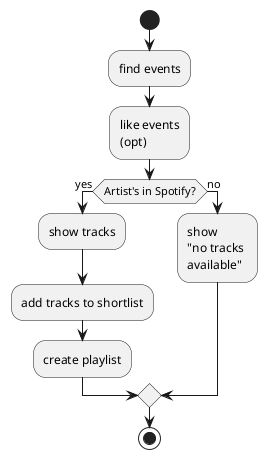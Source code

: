 @startuml

start

:find events;
:like events
(opt);

if (Artist's in Spotify?) then (yes)
  :show tracks;
:add tracks to shortlist;
:create playlist;

else (no)
  :show 
  "no tracks 
  available";

endif


stop

@enduml
